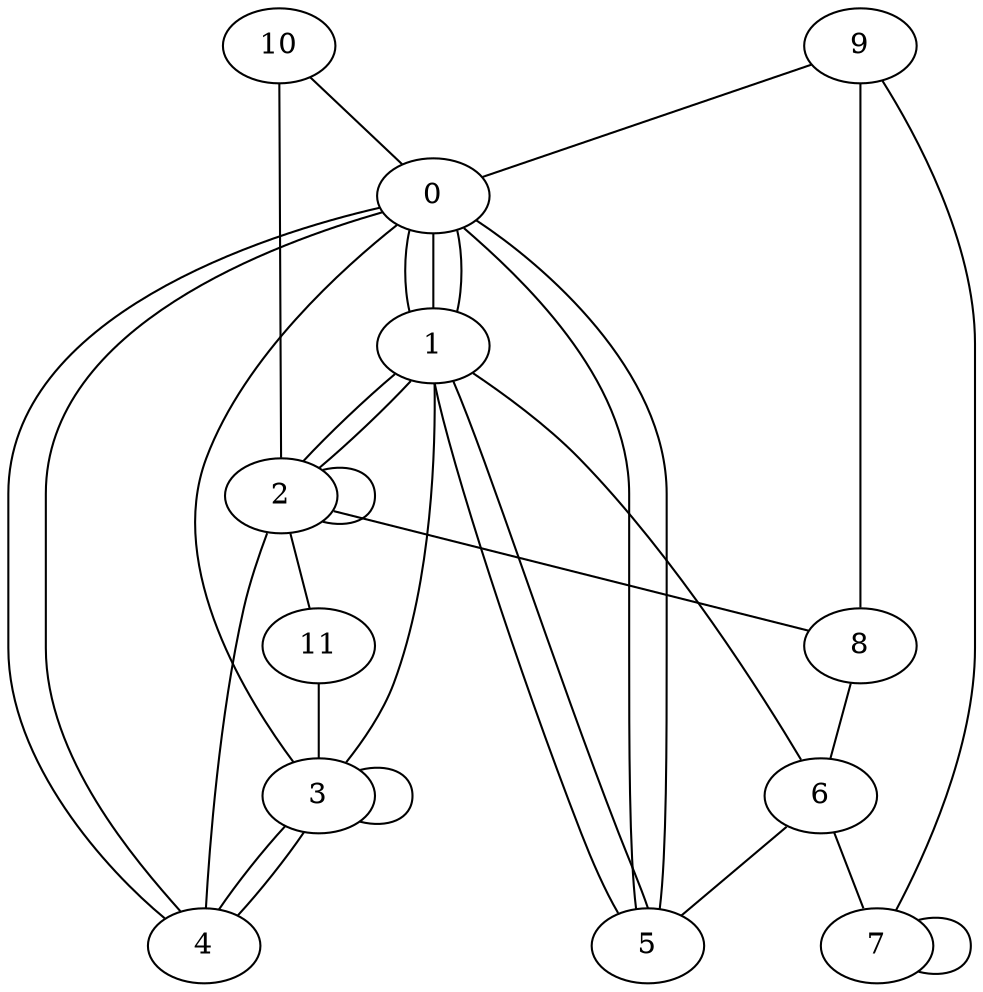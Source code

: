 graph G {
0;
1;
2;
3;
4;
5;
6;
7;
8;
9;
10;
11;
1--2 ;
6--7 ;
8--6 ;
3--1 ;
5--0 ;
9--7 ;
1--0 ;
10--2 ;
9--0 ;
3--4 ;
1--5 ;
6--5 ;
4--0 ;
4--0 ;
5--1 ;
2--2 ;
1--2 ;
10--0 ;
2--11 ;
0--1 ;
2--8 ;
4--3 ;
6--1 ;
7--7 ;
11--3 ;
4--2 ;
3--3 ;
0--5 ;
0--1 ;
3--0 ;
9--8 ;
}
